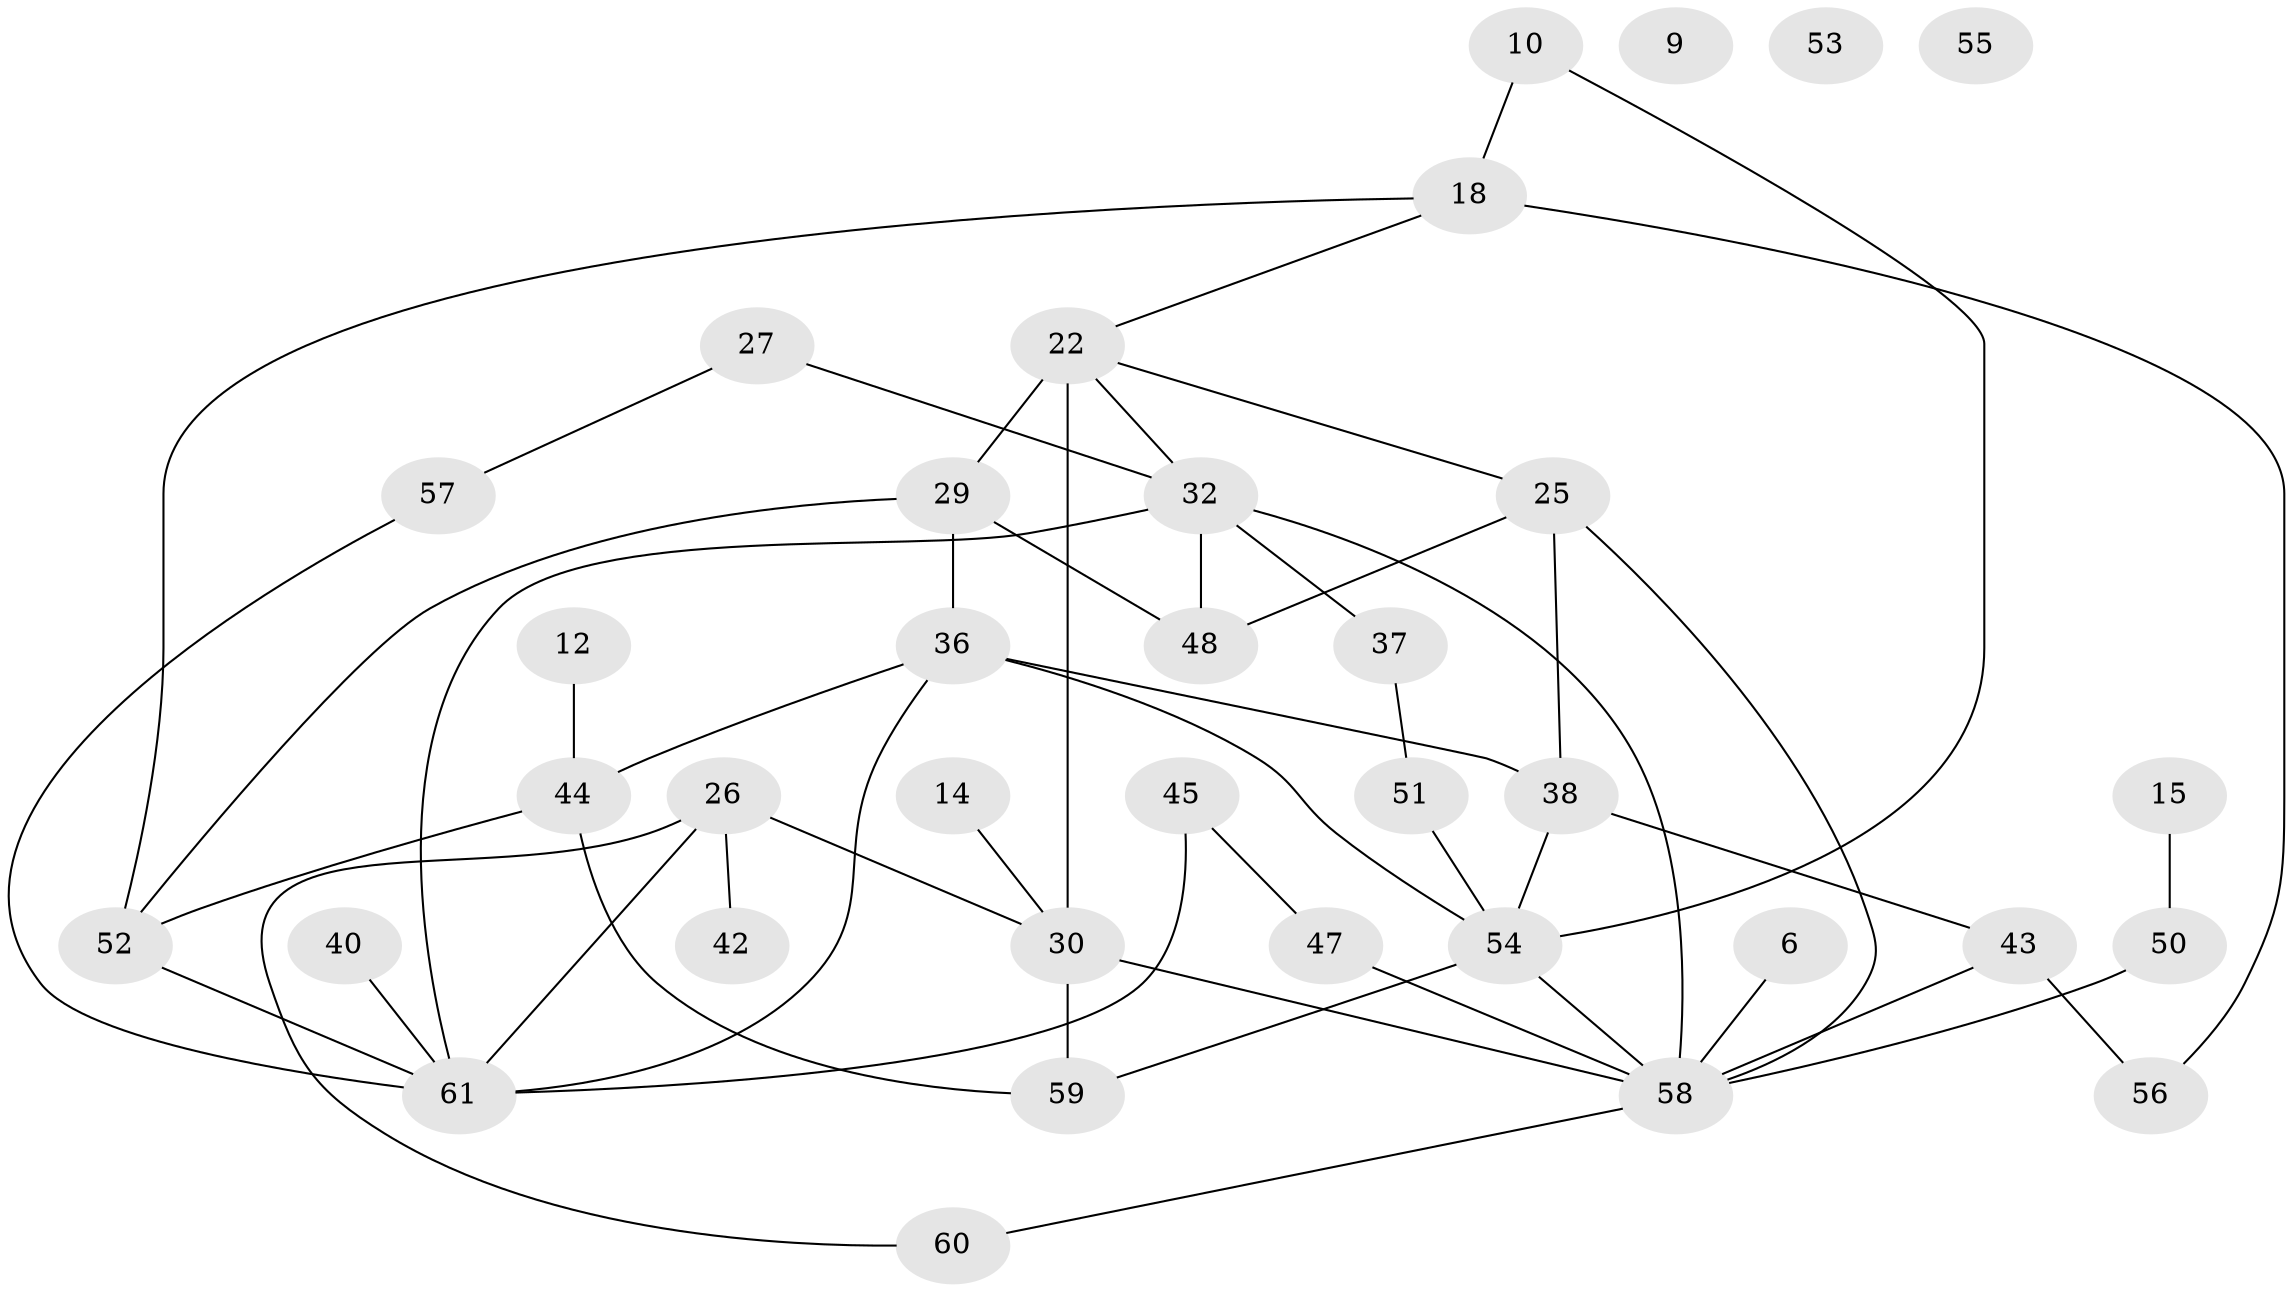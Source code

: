 // original degree distribution, {2: 0.22950819672131148, 3: 0.26229508196721313, 7: 0.03278688524590164, 1: 0.08196721311475409, 4: 0.21311475409836064, 0: 0.04918032786885246, 6: 0.04918032786885246, 5: 0.08196721311475409}
// Generated by graph-tools (version 1.1) at 2025/42/03/04/25 21:42:16]
// undirected, 36 vertices, 53 edges
graph export_dot {
graph [start="1"]
  node [color=gray90,style=filled];
  6;
  9;
  10;
  12;
  14;
  15;
  18;
  22;
  25 [super="+21"];
  26 [super="+23"];
  27;
  29 [super="+28"];
  30 [super="+20"];
  32 [super="+31+8"];
  36 [super="+19"];
  37;
  38 [super="+2"];
  40;
  42;
  43;
  44;
  45;
  47;
  48 [super="+33+13"];
  50;
  51;
  52;
  53;
  54 [super="+4+41+46"];
  55;
  56;
  57;
  58 [super="+39+49"];
  59;
  60;
  61 [super="+17+35"];
  6 -- 58;
  10 -- 18;
  10 -- 54;
  12 -- 44;
  14 -- 30;
  15 -- 50;
  18 -- 22;
  18 -- 52;
  18 -- 56;
  22 -- 25;
  22 -- 29 [weight=2];
  22 -- 30 [weight=2];
  22 -- 32;
  25 -- 38;
  25 -- 48;
  25 -- 58;
  26 -- 30;
  26 -- 60;
  26 -- 61 [weight=2];
  26 -- 42;
  27 -- 57;
  27 -- 32;
  29 -- 36 [weight=2];
  29 -- 52;
  29 -- 48;
  30 -- 59;
  30 -- 58;
  32 -- 61 [weight=3];
  32 -- 48 [weight=2];
  32 -- 37;
  32 -- 58 [weight=4];
  36 -- 38 [weight=2];
  36 -- 61 [weight=2];
  36 -- 54 [weight=2];
  36 -- 44;
  37 -- 51;
  38 -- 43;
  38 -- 54;
  40 -- 61 [weight=2];
  43 -- 56;
  43 -- 58;
  44 -- 52;
  44 -- 59;
  45 -- 47;
  45 -- 61;
  47 -- 58;
  50 -- 58;
  51 -- 54;
  52 -- 61 [weight=2];
  54 -- 59;
  54 -- 58 [weight=2];
  57 -- 61;
  58 -- 60;
}
